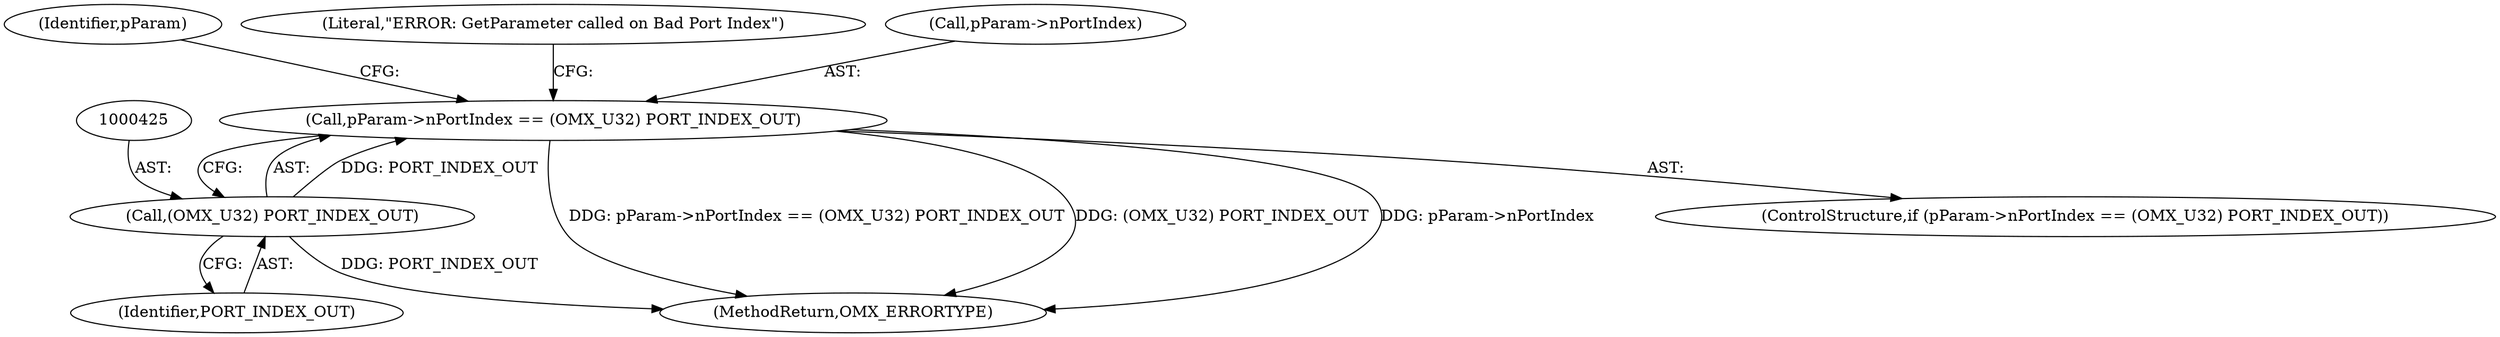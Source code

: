 digraph "0_Android_560ccdb509a7b86186fac0fce1b25bd9a3e6a6e8_5@pointer" {
"1000420" [label="(Call,pParam->nPortIndex == (OMX_U32) PORT_INDEX_OUT)"];
"1000424" [label="(Call,(OMX_U32) PORT_INDEX_OUT)"];
"1000429" [label="(Identifier,pParam)"];
"1001444" [label="(MethodReturn,OMX_ERRORTYPE)"];
"1000420" [label="(Call,pParam->nPortIndex == (OMX_U32) PORT_INDEX_OUT)"];
"1000437" [label="(Literal,\"ERROR: GetParameter called on Bad Port Index\")"];
"1000426" [label="(Identifier,PORT_INDEX_OUT)"];
"1000419" [label="(ControlStructure,if (pParam->nPortIndex == (OMX_U32) PORT_INDEX_OUT))"];
"1000421" [label="(Call,pParam->nPortIndex)"];
"1000424" [label="(Call,(OMX_U32) PORT_INDEX_OUT)"];
"1000420" -> "1000419"  [label="AST: "];
"1000420" -> "1000424"  [label="CFG: "];
"1000421" -> "1000420"  [label="AST: "];
"1000424" -> "1000420"  [label="AST: "];
"1000429" -> "1000420"  [label="CFG: "];
"1000437" -> "1000420"  [label="CFG: "];
"1000420" -> "1001444"  [label="DDG: pParam->nPortIndex == (OMX_U32) PORT_INDEX_OUT"];
"1000420" -> "1001444"  [label="DDG: (OMX_U32) PORT_INDEX_OUT"];
"1000420" -> "1001444"  [label="DDG: pParam->nPortIndex"];
"1000424" -> "1000420"  [label="DDG: PORT_INDEX_OUT"];
"1000424" -> "1000426"  [label="CFG: "];
"1000425" -> "1000424"  [label="AST: "];
"1000426" -> "1000424"  [label="AST: "];
"1000424" -> "1001444"  [label="DDG: PORT_INDEX_OUT"];
}
